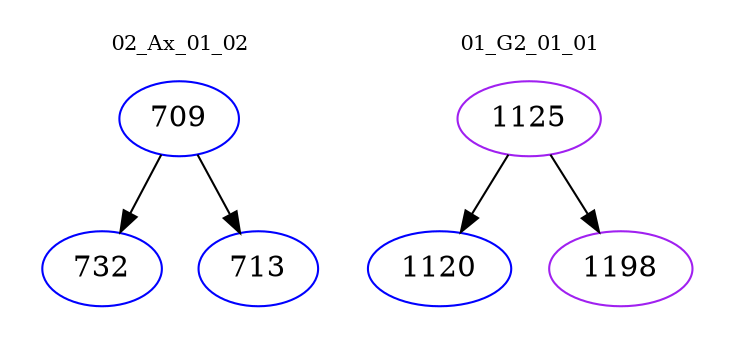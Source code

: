 digraph{
subgraph cluster_0 {
color = white
label = "02_Ax_01_02";
fontsize=10;
T0_709 [label="709", color="blue"]
T0_709 -> T0_732 [color="black"]
T0_732 [label="732", color="blue"]
T0_709 -> T0_713 [color="black"]
T0_713 [label="713", color="blue"]
}
subgraph cluster_1 {
color = white
label = "01_G2_01_01";
fontsize=10;
T1_1125 [label="1125", color="purple"]
T1_1125 -> T1_1120 [color="black"]
T1_1120 [label="1120", color="blue"]
T1_1125 -> T1_1198 [color="black"]
T1_1198 [label="1198", color="purple"]
}
}

